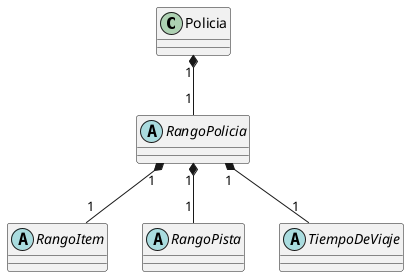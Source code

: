 @startuml rangosPolicia
class Policia {}
Policia "1" *-- "1" RangoPolicia


abstract class RangoPolicia {}

abstract class RangoItem
RangoPolicia "1" *-- "1" RangoItem
abstract class RangoPista
RangoPolicia "1" *-- "1" RangoPista
abstract class TiempoDeViaje
RangoPolicia "1" *-- "1" TiempoDeViaje
@enduml
